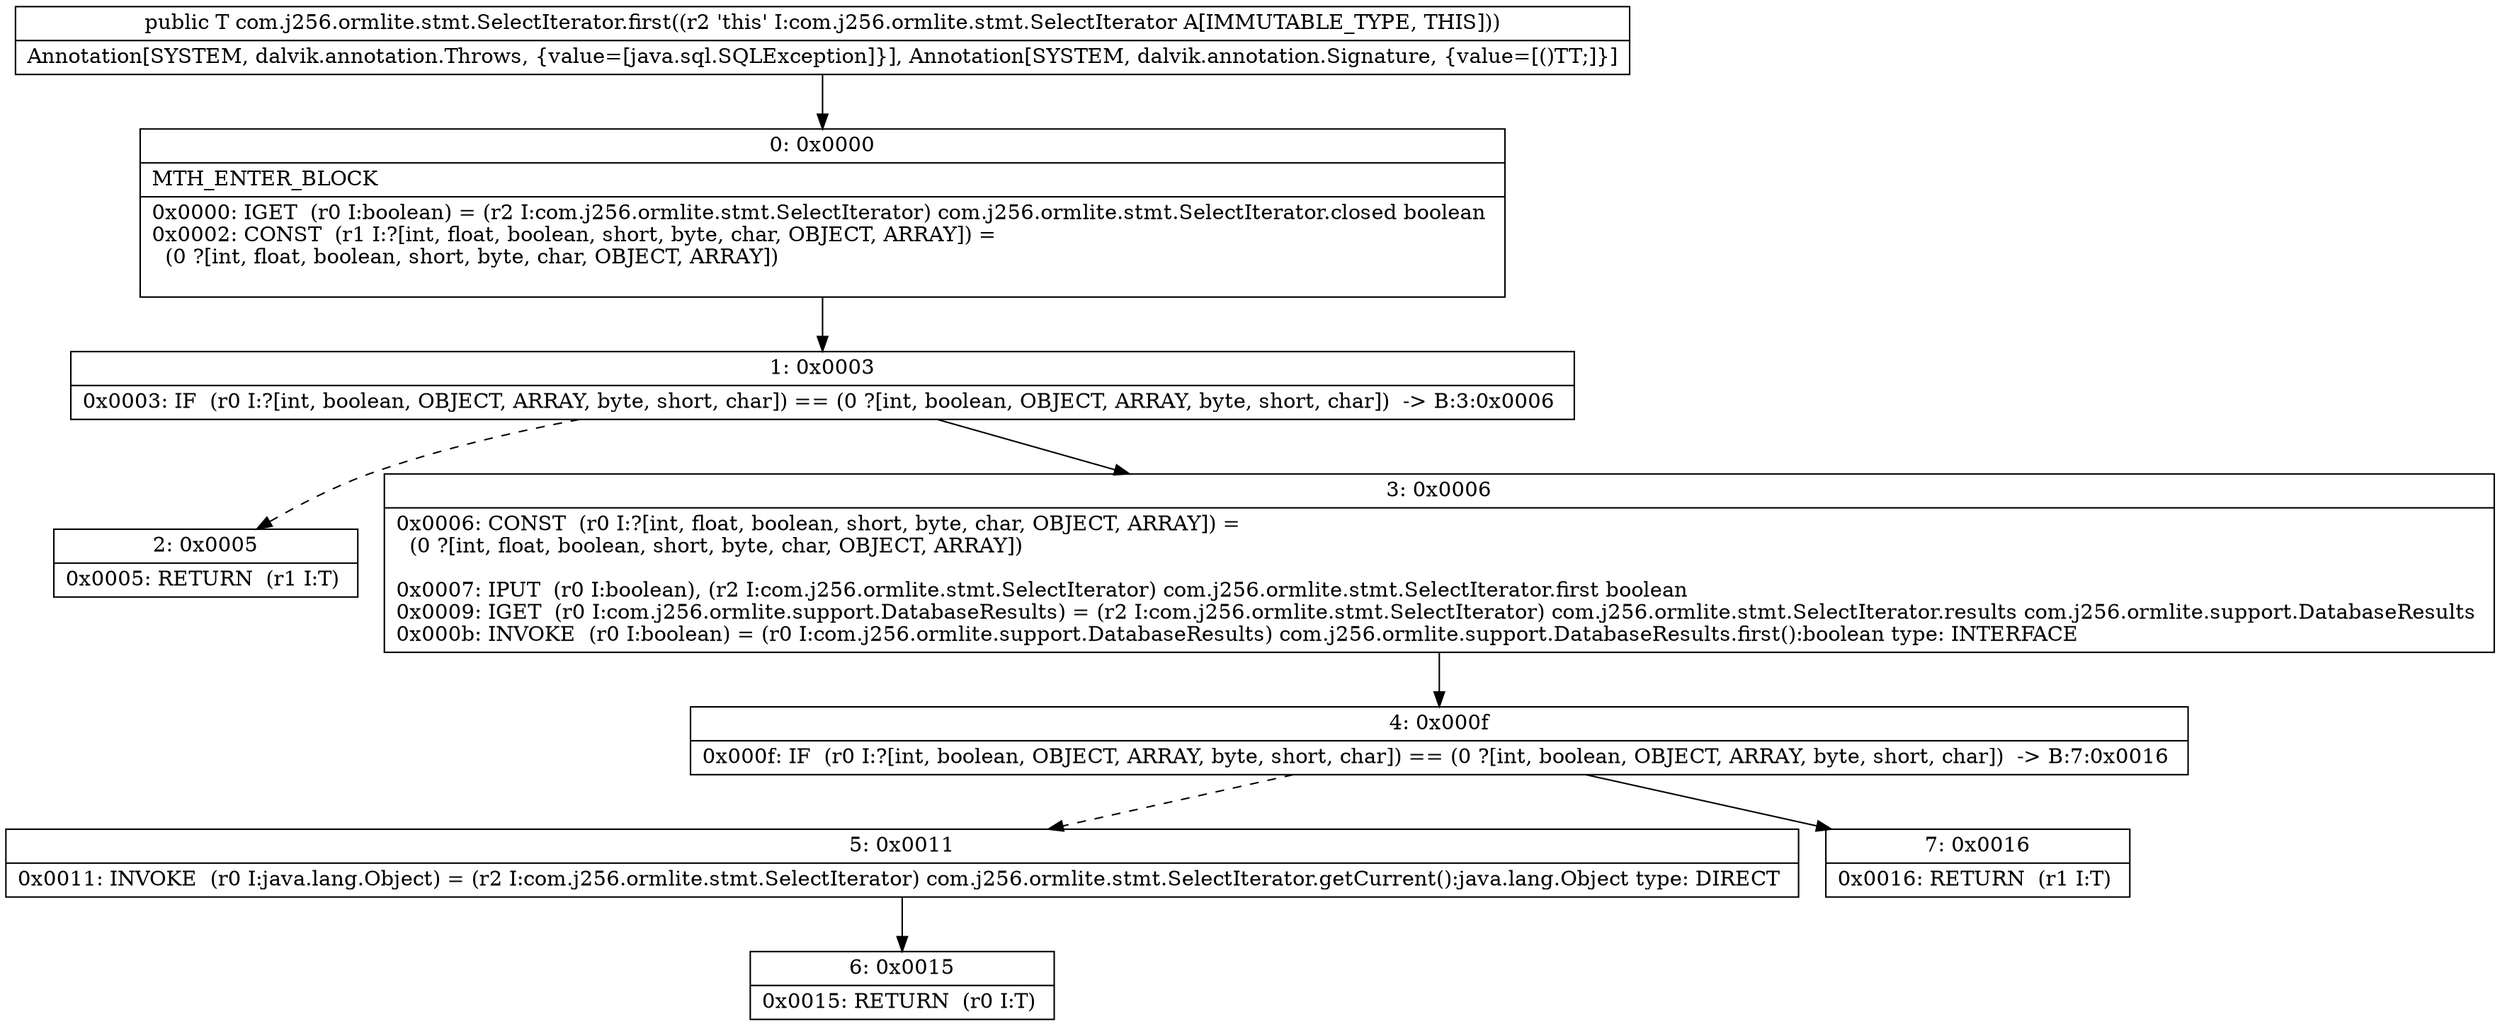 digraph "CFG forcom.j256.ormlite.stmt.SelectIterator.first()Ljava\/lang\/Object;" {
Node_0 [shape=record,label="{0\:\ 0x0000|MTH_ENTER_BLOCK\l|0x0000: IGET  (r0 I:boolean) = (r2 I:com.j256.ormlite.stmt.SelectIterator) com.j256.ormlite.stmt.SelectIterator.closed boolean \l0x0002: CONST  (r1 I:?[int, float, boolean, short, byte, char, OBJECT, ARRAY]) = \l  (0 ?[int, float, boolean, short, byte, char, OBJECT, ARRAY])\l \l}"];
Node_1 [shape=record,label="{1\:\ 0x0003|0x0003: IF  (r0 I:?[int, boolean, OBJECT, ARRAY, byte, short, char]) == (0 ?[int, boolean, OBJECT, ARRAY, byte, short, char])  \-\> B:3:0x0006 \l}"];
Node_2 [shape=record,label="{2\:\ 0x0005|0x0005: RETURN  (r1 I:T) \l}"];
Node_3 [shape=record,label="{3\:\ 0x0006|0x0006: CONST  (r0 I:?[int, float, boolean, short, byte, char, OBJECT, ARRAY]) = \l  (0 ?[int, float, boolean, short, byte, char, OBJECT, ARRAY])\l \l0x0007: IPUT  (r0 I:boolean), (r2 I:com.j256.ormlite.stmt.SelectIterator) com.j256.ormlite.stmt.SelectIterator.first boolean \l0x0009: IGET  (r0 I:com.j256.ormlite.support.DatabaseResults) = (r2 I:com.j256.ormlite.stmt.SelectIterator) com.j256.ormlite.stmt.SelectIterator.results com.j256.ormlite.support.DatabaseResults \l0x000b: INVOKE  (r0 I:boolean) = (r0 I:com.j256.ormlite.support.DatabaseResults) com.j256.ormlite.support.DatabaseResults.first():boolean type: INTERFACE \l}"];
Node_4 [shape=record,label="{4\:\ 0x000f|0x000f: IF  (r0 I:?[int, boolean, OBJECT, ARRAY, byte, short, char]) == (0 ?[int, boolean, OBJECT, ARRAY, byte, short, char])  \-\> B:7:0x0016 \l}"];
Node_5 [shape=record,label="{5\:\ 0x0011|0x0011: INVOKE  (r0 I:java.lang.Object) = (r2 I:com.j256.ormlite.stmt.SelectIterator) com.j256.ormlite.stmt.SelectIterator.getCurrent():java.lang.Object type: DIRECT \l}"];
Node_6 [shape=record,label="{6\:\ 0x0015|0x0015: RETURN  (r0 I:T) \l}"];
Node_7 [shape=record,label="{7\:\ 0x0016|0x0016: RETURN  (r1 I:T) \l}"];
MethodNode[shape=record,label="{public T com.j256.ormlite.stmt.SelectIterator.first((r2 'this' I:com.j256.ormlite.stmt.SelectIterator A[IMMUTABLE_TYPE, THIS]))  | Annotation[SYSTEM, dalvik.annotation.Throws, \{value=[java.sql.SQLException]\}], Annotation[SYSTEM, dalvik.annotation.Signature, \{value=[()TT;]\}]\l}"];
MethodNode -> Node_0;
Node_0 -> Node_1;
Node_1 -> Node_2[style=dashed];
Node_1 -> Node_3;
Node_3 -> Node_4;
Node_4 -> Node_5[style=dashed];
Node_4 -> Node_7;
Node_5 -> Node_6;
}

